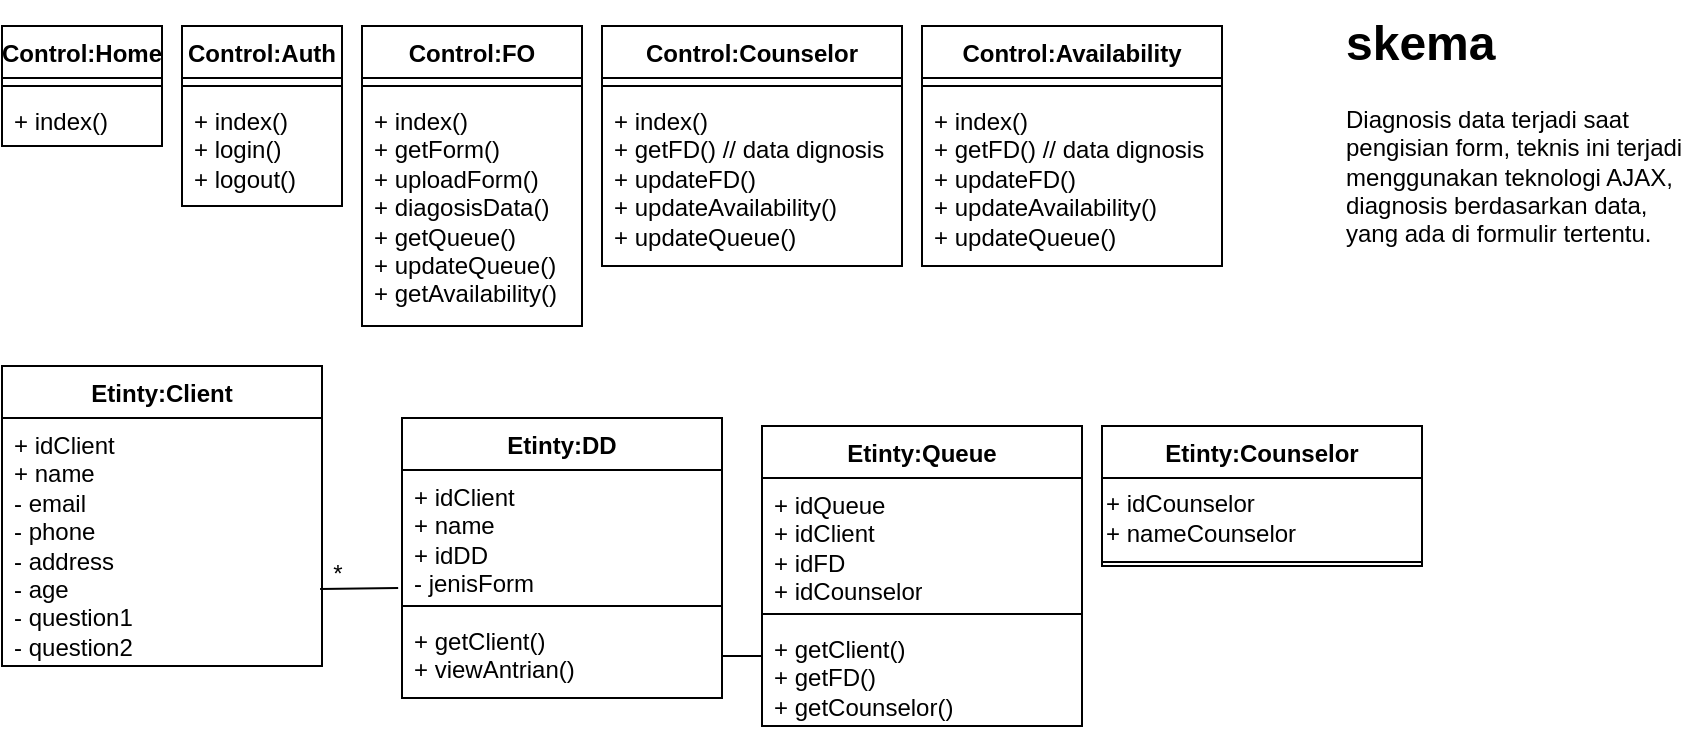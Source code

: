 <mxfile version="24.9.0">
  <diagram name="Page-1" id="KMwcI6bS_wRoA6phkeQ-">
    <mxGraphModel dx="880" dy="468" grid="1" gridSize="10" guides="1" tooltips="1" connect="1" arrows="1" fold="1" page="1" pageScale="1" pageWidth="850" pageHeight="1100" math="0" shadow="0">
      <root>
        <mxCell id="0" />
        <mxCell id="1" parent="0" />
        <mxCell id="JW8OHUgVRJeFFy1cACJR-1" value="Etinty:Client" style="swimlane;fontStyle=1;align=center;verticalAlign=top;childLayout=stackLayout;horizontal=1;startSize=26;horizontalStack=0;resizeParent=1;resizeParentMax=0;resizeLast=0;collapsible=1;marginBottom=0;whiteSpace=wrap;html=1;" parent="1" vertex="1">
          <mxGeometry x="10" y="200" width="160" height="150" as="geometry">
            <mxRectangle x="100" y="190" width="110" height="30" as="alternateBounds" />
          </mxGeometry>
        </mxCell>
        <mxCell id="JW8OHUgVRJeFFy1cACJR-2" value="+ idClient&lt;div&gt;+ name&lt;/div&gt;&lt;div&gt;- email&lt;/div&gt;&lt;div&gt;- phone&lt;br&gt;- address&lt;br&gt;- age&lt;br&gt;&lt;/div&gt;&lt;div&gt;- question1&lt;/div&gt;&lt;div&gt;-&amp;nbsp;&lt;span style=&quot;background-color: initial;&quot;&gt;question2&lt;/span&gt;&lt;/div&gt;" style="text;strokeColor=none;fillColor=none;align=left;verticalAlign=top;spacingLeft=4;spacingRight=4;overflow=hidden;rotatable=0;points=[[0,0.5],[1,0.5]];portConstraint=eastwest;whiteSpace=wrap;html=1;" parent="JW8OHUgVRJeFFy1cACJR-1" vertex="1">
          <mxGeometry y="26" width="160" height="124" as="geometry" />
        </mxCell>
        <mxCell id="JW8OHUgVRJeFFy1cACJR-5" value="Etinty:Queue" style="swimlane;fontStyle=1;align=center;verticalAlign=top;childLayout=stackLayout;horizontal=1;startSize=26;horizontalStack=0;resizeParent=1;resizeParentMax=0;resizeLast=0;collapsible=1;marginBottom=0;whiteSpace=wrap;html=1;" parent="1" vertex="1">
          <mxGeometry x="390" y="230" width="160" height="150" as="geometry" />
        </mxCell>
        <mxCell id="JW8OHUgVRJeFFy1cACJR-6" value="&lt;div&gt;+ idQueue&lt;/div&gt;+ idClient&lt;br&gt;+ idFD&lt;br&gt;+ idCounselor" style="text;strokeColor=none;fillColor=none;align=left;verticalAlign=top;spacingLeft=4;spacingRight=4;overflow=hidden;rotatable=0;points=[[0,0.5],[1,0.5]];portConstraint=eastwest;whiteSpace=wrap;html=1;" parent="JW8OHUgVRJeFFy1cACJR-5" vertex="1">
          <mxGeometry y="26" width="160" height="64" as="geometry" />
        </mxCell>
        <mxCell id="JW8OHUgVRJeFFy1cACJR-7" value="" style="line;strokeWidth=1;fillColor=none;align=left;verticalAlign=middle;spacingTop=-1;spacingLeft=3;spacingRight=3;rotatable=0;labelPosition=right;points=[];portConstraint=eastwest;strokeColor=inherit;" parent="JW8OHUgVRJeFFy1cACJR-5" vertex="1">
          <mxGeometry y="90" width="160" height="8" as="geometry" />
        </mxCell>
        <mxCell id="JW8OHUgVRJeFFy1cACJR-8" value="+ getClient()&lt;br&gt;+ getFD()&lt;div&gt;+ getCounselor()&lt;/div&gt;" style="text;strokeColor=none;fillColor=none;align=left;verticalAlign=top;spacingLeft=4;spacingRight=4;overflow=hidden;rotatable=0;points=[[0,0.5],[1,0.5]];portConstraint=eastwest;whiteSpace=wrap;html=1;" parent="JW8OHUgVRJeFFy1cACJR-5" vertex="1">
          <mxGeometry y="98" width="160" height="52" as="geometry" />
        </mxCell>
        <mxCell id="JW8OHUgVRJeFFy1cACJR-13" value="Control:FO" style="swimlane;fontStyle=1;align=center;verticalAlign=top;childLayout=stackLayout;horizontal=1;startSize=26;horizontalStack=0;resizeParent=1;resizeParentMax=0;resizeLast=0;collapsible=1;marginBottom=0;whiteSpace=wrap;html=1;" parent="1" vertex="1">
          <mxGeometry x="190" y="30" width="110" height="150" as="geometry" />
        </mxCell>
        <mxCell id="JW8OHUgVRJeFFy1cACJR-14" value="" style="line;strokeWidth=1;fillColor=none;align=left;verticalAlign=middle;spacingTop=-1;spacingLeft=3;spacingRight=3;rotatable=0;labelPosition=right;points=[];portConstraint=eastwest;strokeColor=inherit;" parent="JW8OHUgVRJeFFy1cACJR-13" vertex="1">
          <mxGeometry y="26" width="110" height="8" as="geometry" />
        </mxCell>
        <mxCell id="JW8OHUgVRJeFFy1cACJR-15" value="+ index()&amp;nbsp;&lt;br&gt;+ getForm()&amp;nbsp;&lt;div&gt;+ uploadForm()&lt;/div&gt;&lt;div&gt;+ diagosisData()&lt;br&gt;+ getQueue()&lt;br&gt;+ updateQueue()&lt;/div&gt;&lt;div&gt;+ getAvailability()&lt;/div&gt;" style="text;strokeColor=none;fillColor=none;align=left;verticalAlign=top;spacingLeft=4;spacingRight=4;overflow=hidden;rotatable=0;points=[[0,0.5],[1,0.5]];portConstraint=eastwest;whiteSpace=wrap;html=1;" parent="JW8OHUgVRJeFFy1cACJR-13" vertex="1">
          <mxGeometry y="34" width="110" height="116" as="geometry" />
        </mxCell>
        <mxCell id="JW8OHUgVRJeFFy1cACJR-16" value="Etinty:DD" style="swimlane;fontStyle=1;align=center;verticalAlign=top;childLayout=stackLayout;horizontal=1;startSize=26;horizontalStack=0;resizeParent=1;resizeParentMax=0;resizeLast=0;collapsible=1;marginBottom=0;whiteSpace=wrap;html=1;" parent="1" vertex="1">
          <mxGeometry x="210" y="226" width="160" height="140" as="geometry" />
        </mxCell>
        <mxCell id="JW8OHUgVRJeFFy1cACJR-17" value="+ idClient&lt;br&gt;+ name&lt;br&gt;+ idDD&lt;br&gt;- jenisForm&lt;br&gt;- waktuMengisiForm" style="text;strokeColor=none;fillColor=none;align=left;verticalAlign=top;spacingLeft=4;spacingRight=4;overflow=hidden;rotatable=0;points=[[0,0.5],[1,0.5]];portConstraint=eastwest;whiteSpace=wrap;html=1;" parent="JW8OHUgVRJeFFy1cACJR-16" vertex="1">
          <mxGeometry y="26" width="160" height="64" as="geometry" />
        </mxCell>
        <mxCell id="JW8OHUgVRJeFFy1cACJR-18" value="" style="line;strokeWidth=1;fillColor=none;align=left;verticalAlign=middle;spacingTop=-1;spacingLeft=3;spacingRight=3;rotatable=0;labelPosition=right;points=[];portConstraint=eastwest;strokeColor=inherit;" parent="JW8OHUgVRJeFFy1cACJR-16" vertex="1">
          <mxGeometry y="90" width="160" height="8" as="geometry" />
        </mxCell>
        <mxCell id="JW8OHUgVRJeFFy1cACJR-19" value="+ getClient()&lt;br&gt;+ viewAntrian()&amp;nbsp;" style="text;strokeColor=none;fillColor=none;align=left;verticalAlign=top;spacingLeft=4;spacingRight=4;overflow=hidden;rotatable=0;points=[[0,0.5],[1,0.5]];portConstraint=eastwest;whiteSpace=wrap;html=1;" parent="JW8OHUgVRJeFFy1cACJR-16" vertex="1">
          <mxGeometry y="98" width="160" height="42" as="geometry" />
        </mxCell>
        <mxCell id="JW8OHUgVRJeFFy1cACJR-20" value="Etinty:Counselor" style="swimlane;fontStyle=1;align=center;verticalAlign=top;childLayout=stackLayout;horizontal=1;startSize=26;horizontalStack=0;resizeParent=1;resizeParentMax=0;resizeLast=0;collapsible=1;marginBottom=0;whiteSpace=wrap;html=1;" parent="1" vertex="1">
          <mxGeometry x="560" y="230" width="160" height="70" as="geometry" />
        </mxCell>
        <mxCell id="aHumnUk_EUE7L_vE3pF2-13" value="+ idCounselor&lt;div&gt;+ nameCounselor&lt;/div&gt;" style="text;html=1;align=left;verticalAlign=middle;resizable=0;points=[];autosize=1;strokeColor=none;fillColor=none;" parent="JW8OHUgVRJeFFy1cACJR-20" vertex="1">
          <mxGeometry y="26" width="160" height="40" as="geometry" />
        </mxCell>
        <mxCell id="JW8OHUgVRJeFFy1cACJR-22" value="" style="line;strokeWidth=1;fillColor=none;align=left;verticalAlign=middle;spacingTop=-1;spacingLeft=3;spacingRight=3;rotatable=0;labelPosition=right;points=[];portConstraint=eastwest;strokeColor=inherit;" parent="JW8OHUgVRJeFFy1cACJR-20" vertex="1">
          <mxGeometry y="66" width="160" height="4" as="geometry" />
        </mxCell>
        <mxCell id="i3VzfphMCQXfi6lSR8sE-1" value="" style="endArrow=none;html=1;rounded=0;entryX=0.994;entryY=0.69;entryDx=0;entryDy=0;entryPerimeter=0;exitX=-0.012;exitY=0.922;exitDx=0;exitDy=0;exitPerimeter=0;" parent="1" source="JW8OHUgVRJeFFy1cACJR-17" target="JW8OHUgVRJeFFy1cACJR-2" edge="1">
          <mxGeometry width="50" height="50" relative="1" as="geometry">
            <mxPoint x="370" y="270" as="sourcePoint" />
            <mxPoint x="420" y="220" as="targetPoint" />
          </mxGeometry>
        </mxCell>
        <mxCell id="1QGbozXHraVmk9afBFof-5" value="Control:Auth" style="swimlane;fontStyle=1;align=center;verticalAlign=top;childLayout=stackLayout;horizontal=1;startSize=26;horizontalStack=0;resizeParent=1;resizeParentMax=0;resizeLast=0;collapsible=1;marginBottom=0;whiteSpace=wrap;html=1;" parent="1" vertex="1">
          <mxGeometry x="100" y="30" width="80" height="90" as="geometry" />
        </mxCell>
        <mxCell id="1QGbozXHraVmk9afBFof-6" value="" style="line;strokeWidth=1;fillColor=none;align=left;verticalAlign=middle;spacingTop=-1;spacingLeft=3;spacingRight=3;rotatable=0;labelPosition=right;points=[];portConstraint=eastwest;strokeColor=inherit;" parent="1QGbozXHraVmk9afBFof-5" vertex="1">
          <mxGeometry y="26" width="80" height="8" as="geometry" />
        </mxCell>
        <mxCell id="1QGbozXHraVmk9afBFof-7" value="+ index()&lt;div&gt;+ login()&lt;br&gt;&lt;div&gt;+ logout()&lt;/div&gt;&lt;/div&gt;" style="text;strokeColor=none;fillColor=none;align=left;verticalAlign=top;spacingLeft=4;spacingRight=4;overflow=hidden;rotatable=0;points=[[0,0.5],[1,0.5]];portConstraint=eastwest;whiteSpace=wrap;html=1;" parent="1QGbozXHraVmk9afBFof-5" vertex="1">
          <mxGeometry y="34" width="80" height="56" as="geometry" />
        </mxCell>
        <mxCell id="aHumnUk_EUE7L_vE3pF2-3" value="Control:Counselor" style="swimlane;fontStyle=1;align=center;verticalAlign=top;childLayout=stackLayout;horizontal=1;startSize=26;horizontalStack=0;resizeParent=1;resizeParentMax=0;resizeLast=0;collapsible=1;marginBottom=0;whiteSpace=wrap;html=1;" parent="1" vertex="1">
          <mxGeometry x="310" y="30" width="150" height="120" as="geometry" />
        </mxCell>
        <mxCell id="aHumnUk_EUE7L_vE3pF2-4" value="" style="line;strokeWidth=1;fillColor=none;align=left;verticalAlign=middle;spacingTop=-1;spacingLeft=3;spacingRight=3;rotatable=0;labelPosition=right;points=[];portConstraint=eastwest;strokeColor=inherit;" parent="aHumnUk_EUE7L_vE3pF2-3" vertex="1">
          <mxGeometry y="26" width="150" height="8" as="geometry" />
        </mxCell>
        <mxCell id="aHumnUk_EUE7L_vE3pF2-5" value="+ index()&amp;nbsp;&lt;br&gt;+ getFD() // data dignosis&lt;div&gt;+ updateFD()&amp;nbsp;&lt;div&gt;+ updateAvailability()&lt;/div&gt;&lt;/div&gt;&lt;div&gt;+ updateQueue()&lt;/div&gt;" style="text;strokeColor=none;fillColor=none;align=left;verticalAlign=top;spacingLeft=4;spacingRight=4;overflow=hidden;rotatable=0;points=[[0,0.5],[1,0.5]];portConstraint=eastwest;whiteSpace=wrap;html=1;" parent="aHumnUk_EUE7L_vE3pF2-3" vertex="1">
          <mxGeometry y="34" width="150" height="86" as="geometry" />
        </mxCell>
        <mxCell id="aHumnUk_EUE7L_vE3pF2-6" value="Control:Home" style="swimlane;fontStyle=1;align=center;verticalAlign=top;childLayout=stackLayout;horizontal=1;startSize=26;horizontalStack=0;resizeParent=1;resizeParentMax=0;resizeLast=0;collapsible=1;marginBottom=0;whiteSpace=wrap;html=1;" parent="1" vertex="1">
          <mxGeometry x="10" y="30" width="80" height="60" as="geometry" />
        </mxCell>
        <mxCell id="aHumnUk_EUE7L_vE3pF2-7" value="" style="line;strokeWidth=1;fillColor=none;align=left;verticalAlign=middle;spacingTop=-1;spacingLeft=3;spacingRight=3;rotatable=0;labelPosition=right;points=[];portConstraint=eastwest;strokeColor=inherit;" parent="aHumnUk_EUE7L_vE3pF2-6" vertex="1">
          <mxGeometry y="26" width="80" height="8" as="geometry" />
        </mxCell>
        <mxCell id="aHumnUk_EUE7L_vE3pF2-8" value="+ index()" style="text;strokeColor=none;fillColor=none;align=left;verticalAlign=top;spacingLeft=4;spacingRight=4;overflow=hidden;rotatable=0;points=[[0,0.5],[1,0.5]];portConstraint=eastwest;whiteSpace=wrap;html=1;" parent="aHumnUk_EUE7L_vE3pF2-6" vertex="1">
          <mxGeometry y="34" width="80" height="26" as="geometry" />
        </mxCell>
        <mxCell id="aHumnUk_EUE7L_vE3pF2-9" value="&lt;h1 style=&quot;margin-top: 0px;&quot;&gt;&lt;font&gt;skema&lt;/font&gt;&lt;/h1&gt;&lt;div&gt;&lt;font&gt;Diagnosis data terjadi saat pengisian form, teknis ini terjadi&lt;/font&gt;&lt;/div&gt;&lt;div&gt;&lt;font&gt;menggunakan teknologi AJAX,&amp;nbsp;&lt;/font&gt;&lt;/div&gt;&lt;div&gt;&lt;font&gt;diagnosis berdasarkan data, yang ada di formulir tertentu.&lt;/font&gt;&lt;/div&gt;" style="text;html=1;whiteSpace=wrap;overflow=hidden;rounded=0;" parent="1" vertex="1">
          <mxGeometry x="680" y="17.5" width="180" height="145" as="geometry" />
        </mxCell>
        <mxCell id="aHumnUk_EUE7L_vE3pF2-11" value="*" style="text;html=1;align=center;verticalAlign=middle;whiteSpace=wrap;rounded=0;" parent="1" vertex="1">
          <mxGeometry x="148" y="289" width="60" height="30" as="geometry" />
        </mxCell>
        <mxCell id="aHumnUk_EUE7L_vE3pF2-16" value="" style="edgeStyle=orthogonalEdgeStyle;rounded=0;orthogonalLoop=1;jettySize=auto;html=1;endArrow=none;endFill=0;" parent="1" source="JW8OHUgVRJeFFy1cACJR-19" target="JW8OHUgVRJeFFy1cACJR-8" edge="1">
          <mxGeometry relative="1" as="geometry">
            <Array as="points">
              <mxPoint x="390" y="354" />
              <mxPoint x="390" y="354" />
            </Array>
          </mxGeometry>
        </mxCell>
        <mxCell id="5A60Ec0kPmwjSrK3-fJU-1" value="Control:Availability" style="swimlane;fontStyle=1;align=center;verticalAlign=top;childLayout=stackLayout;horizontal=1;startSize=26;horizontalStack=0;resizeParent=1;resizeParentMax=0;resizeLast=0;collapsible=1;marginBottom=0;whiteSpace=wrap;html=1;" vertex="1" parent="1">
          <mxGeometry x="470" y="30" width="150" height="120" as="geometry" />
        </mxCell>
        <mxCell id="5A60Ec0kPmwjSrK3-fJU-2" value="" style="line;strokeWidth=1;fillColor=none;align=left;verticalAlign=middle;spacingTop=-1;spacingLeft=3;spacingRight=3;rotatable=0;labelPosition=right;points=[];portConstraint=eastwest;strokeColor=inherit;" vertex="1" parent="5A60Ec0kPmwjSrK3-fJU-1">
          <mxGeometry y="26" width="150" height="8" as="geometry" />
        </mxCell>
        <mxCell id="5A60Ec0kPmwjSrK3-fJU-3" value="+ index()&amp;nbsp;&lt;br&gt;+ getFD() // data dignosis&lt;div&gt;+ updateFD()&amp;nbsp;&lt;div&gt;+ updateAvailability()&lt;/div&gt;&lt;/div&gt;&lt;div&gt;+ updateQueue()&lt;/div&gt;" style="text;strokeColor=none;fillColor=none;align=left;verticalAlign=top;spacingLeft=4;spacingRight=4;overflow=hidden;rotatable=0;points=[[0,0.5],[1,0.5]];portConstraint=eastwest;whiteSpace=wrap;html=1;" vertex="1" parent="5A60Ec0kPmwjSrK3-fJU-1">
          <mxGeometry y="34" width="150" height="86" as="geometry" />
        </mxCell>
      </root>
    </mxGraphModel>
  </diagram>
</mxfile>
